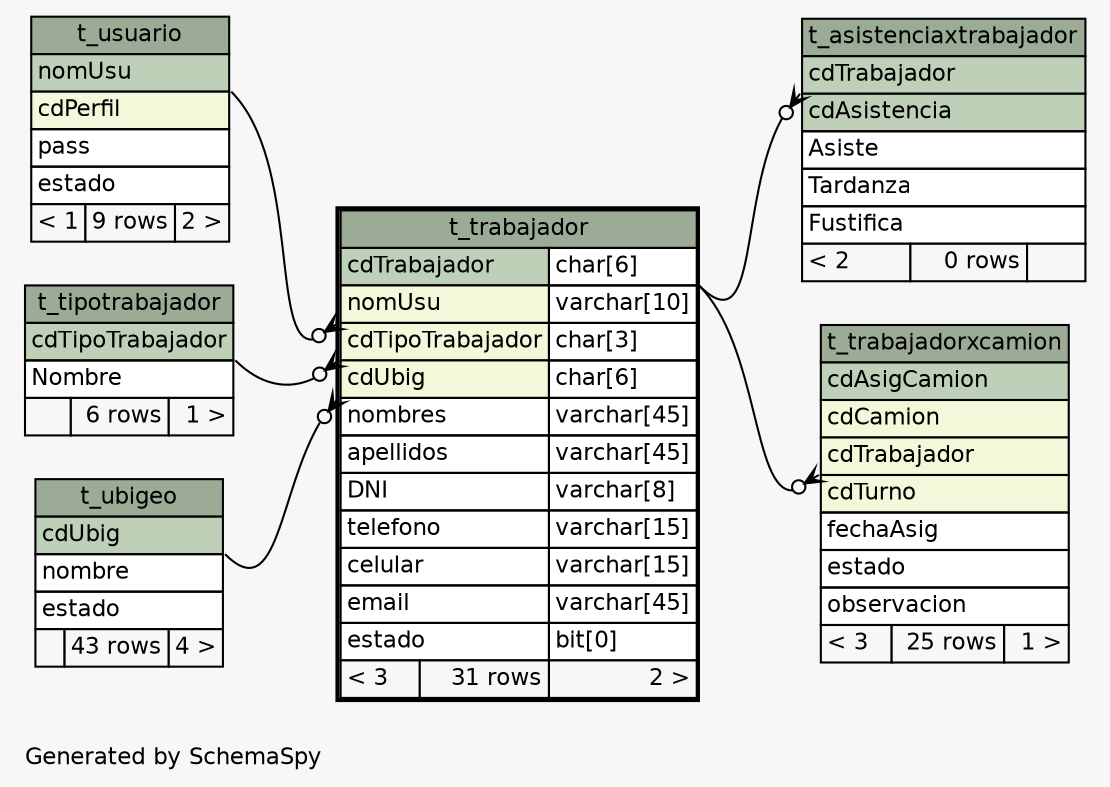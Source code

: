 // dot null on Windows 7 6.1
// SchemaSpy rev 590
digraph "oneDegreeRelationshipsDiagram" {
  graph [
    rankdir="RL"
    bgcolor="#f7f7f7"
    label="\nGenerated by SchemaSpy"
    labeljust="l"
    nodesep="0.18"
    ranksep="0.46"
    fontname="Helvetica"
    fontsize="11"
  ];
  node [
    fontname="Helvetica"
    fontsize="11"
    shape="plaintext"
  ];
  edge [
    arrowsize="0.8"
  ];
  "t_asistenciaxtrabajador":"cdTrabajador":sw -> "t_trabajador":"cdTrabajador.type":se [arrowhead=none dir=back arrowtail=crowodot];
  "t_trabajador":"cdTipoTrabajador":sw -> "t_tipotrabajador":"cdTipoTrabajador":se [arrowhead=none dir=back arrowtail=crowodot];
  "t_trabajador":"cdUbig":sw -> "t_ubigeo":"cdUbig":se [arrowhead=none dir=back arrowtail=crowodot];
  "t_trabajador":"nomUsu":sw -> "t_usuario":"nomUsu":se [arrowhead=none dir=back arrowtail=crowodot];
  "t_trabajadorxcamion":"cdTrabajador":sw -> "t_trabajador":"cdTrabajador.type":se [arrowhead=none dir=back arrowtail=crowodot];
  "t_asistenciaxtrabajador" [
    label=<
    <TABLE BORDER="0" CELLBORDER="1" CELLSPACING="0" BGCOLOR="#ffffff">
      <TR><TD COLSPAN="3" BGCOLOR="#9bab96" ALIGN="CENTER">t_asistenciaxtrabajador</TD></TR>
      <TR><TD PORT="cdTrabajador" COLSPAN="3" BGCOLOR="#bed1b8" ALIGN="LEFT">cdTrabajador</TD></TR>
      <TR><TD PORT="cdAsistencia" COLSPAN="3" BGCOLOR="#bed1b8" ALIGN="LEFT">cdAsistencia</TD></TR>
      <TR><TD PORT="Asiste" COLSPAN="3" ALIGN="LEFT">Asiste</TD></TR>
      <TR><TD PORT="Tardanza" COLSPAN="3" ALIGN="LEFT">Tardanza</TD></TR>
      <TR><TD PORT="Fustifica" COLSPAN="3" ALIGN="LEFT">Fustifica</TD></TR>
      <TR><TD ALIGN="LEFT" BGCOLOR="#f7f7f7">&lt; 2</TD><TD ALIGN="RIGHT" BGCOLOR="#f7f7f7">0 rows</TD><TD ALIGN="RIGHT" BGCOLOR="#f7f7f7">  </TD></TR>
    </TABLE>>
    URL="t_asistenciaxtrabajador.html"
    tooltip="t_asistenciaxtrabajador"
  ];
  "t_tipotrabajador" [
    label=<
    <TABLE BORDER="0" CELLBORDER="1" CELLSPACING="0" BGCOLOR="#ffffff">
      <TR><TD COLSPAN="3" BGCOLOR="#9bab96" ALIGN="CENTER">t_tipotrabajador</TD></TR>
      <TR><TD PORT="cdTipoTrabajador" COLSPAN="3" BGCOLOR="#bed1b8" ALIGN="LEFT">cdTipoTrabajador</TD></TR>
      <TR><TD PORT="Nombre" COLSPAN="3" ALIGN="LEFT">Nombre</TD></TR>
      <TR><TD ALIGN="LEFT" BGCOLOR="#f7f7f7">  </TD><TD ALIGN="RIGHT" BGCOLOR="#f7f7f7">6 rows</TD><TD ALIGN="RIGHT" BGCOLOR="#f7f7f7">1 &gt;</TD></TR>
    </TABLE>>
    URL="t_tipotrabajador.html"
    tooltip="t_tipotrabajador"
  ];
  "t_trabajador" [
    label=<
    <TABLE BORDER="2" CELLBORDER="1" CELLSPACING="0" BGCOLOR="#ffffff">
      <TR><TD COLSPAN="3" BGCOLOR="#9bab96" ALIGN="CENTER">t_trabajador</TD></TR>
      <TR><TD PORT="cdTrabajador" COLSPAN="2" BGCOLOR="#bed1b8" ALIGN="LEFT">cdTrabajador</TD><TD PORT="cdTrabajador.type" ALIGN="LEFT">char[6]</TD></TR>
      <TR><TD PORT="nomUsu" COLSPAN="2" BGCOLOR="#f4f7da" ALIGN="LEFT">nomUsu</TD><TD PORT="nomUsu.type" ALIGN="LEFT">varchar[10]</TD></TR>
      <TR><TD PORT="cdTipoTrabajador" COLSPAN="2" BGCOLOR="#f4f7da" ALIGN="LEFT">cdTipoTrabajador</TD><TD PORT="cdTipoTrabajador.type" ALIGN="LEFT">char[3]</TD></TR>
      <TR><TD PORT="cdUbig" COLSPAN="2" BGCOLOR="#f4f7da" ALIGN="LEFT">cdUbig</TD><TD PORT="cdUbig.type" ALIGN="LEFT">char[6]</TD></TR>
      <TR><TD PORT="nombres" COLSPAN="2" ALIGN="LEFT">nombres</TD><TD PORT="nombres.type" ALIGN="LEFT">varchar[45]</TD></TR>
      <TR><TD PORT="apellidos" COLSPAN="2" ALIGN="LEFT">apellidos</TD><TD PORT="apellidos.type" ALIGN="LEFT">varchar[45]</TD></TR>
      <TR><TD PORT="DNI" COLSPAN="2" ALIGN="LEFT">DNI</TD><TD PORT="DNI.type" ALIGN="LEFT">varchar[8]</TD></TR>
      <TR><TD PORT="telefono" COLSPAN="2" ALIGN="LEFT">telefono</TD><TD PORT="telefono.type" ALIGN="LEFT">varchar[15]</TD></TR>
      <TR><TD PORT="celular" COLSPAN="2" ALIGN="LEFT">celular</TD><TD PORT="celular.type" ALIGN="LEFT">varchar[15]</TD></TR>
      <TR><TD PORT="email" COLSPAN="2" ALIGN="LEFT">email</TD><TD PORT="email.type" ALIGN="LEFT">varchar[45]</TD></TR>
      <TR><TD PORT="estado" COLSPAN="2" ALIGN="LEFT">estado</TD><TD PORT="estado.type" ALIGN="LEFT">bit[0]</TD></TR>
      <TR><TD ALIGN="LEFT" BGCOLOR="#f7f7f7">&lt; 3</TD><TD ALIGN="RIGHT" BGCOLOR="#f7f7f7">31 rows</TD><TD ALIGN="RIGHT" BGCOLOR="#f7f7f7">2 &gt;</TD></TR>
    </TABLE>>
    URL="t_trabajador.html"
    tooltip="t_trabajador"
  ];
  "t_trabajadorxcamion" [
    label=<
    <TABLE BORDER="0" CELLBORDER="1" CELLSPACING="0" BGCOLOR="#ffffff">
      <TR><TD COLSPAN="3" BGCOLOR="#9bab96" ALIGN="CENTER">t_trabajadorxcamion</TD></TR>
      <TR><TD PORT="cdAsigCamion" COLSPAN="3" BGCOLOR="#bed1b8" ALIGN="LEFT">cdAsigCamion</TD></TR>
      <TR><TD PORT="cdCamion" COLSPAN="3" BGCOLOR="#f4f7da" ALIGN="LEFT">cdCamion</TD></TR>
      <TR><TD PORT="cdTrabajador" COLSPAN="3" BGCOLOR="#f4f7da" ALIGN="LEFT">cdTrabajador</TD></TR>
      <TR><TD PORT="cdTurno" COLSPAN="3" BGCOLOR="#f4f7da" ALIGN="LEFT">cdTurno</TD></TR>
      <TR><TD PORT="fechaAsig" COLSPAN="3" ALIGN="LEFT">fechaAsig</TD></TR>
      <TR><TD PORT="estado" COLSPAN="3" ALIGN="LEFT">estado</TD></TR>
      <TR><TD PORT="observacion" COLSPAN="3" ALIGN="LEFT">observacion</TD></TR>
      <TR><TD ALIGN="LEFT" BGCOLOR="#f7f7f7">&lt; 3</TD><TD ALIGN="RIGHT" BGCOLOR="#f7f7f7">25 rows</TD><TD ALIGN="RIGHT" BGCOLOR="#f7f7f7">1 &gt;</TD></TR>
    </TABLE>>
    URL="t_trabajadorxcamion.html"
    tooltip="t_trabajadorxcamion"
  ];
  "t_ubigeo" [
    label=<
    <TABLE BORDER="0" CELLBORDER="1" CELLSPACING="0" BGCOLOR="#ffffff">
      <TR><TD COLSPAN="3" BGCOLOR="#9bab96" ALIGN="CENTER">t_ubigeo</TD></TR>
      <TR><TD PORT="cdUbig" COLSPAN="3" BGCOLOR="#bed1b8" ALIGN="LEFT">cdUbig</TD></TR>
      <TR><TD PORT="nombre" COLSPAN="3" ALIGN="LEFT">nombre</TD></TR>
      <TR><TD PORT="estado" COLSPAN="3" ALIGN="LEFT">estado</TD></TR>
      <TR><TD ALIGN="LEFT" BGCOLOR="#f7f7f7">  </TD><TD ALIGN="RIGHT" BGCOLOR="#f7f7f7">43 rows</TD><TD ALIGN="RIGHT" BGCOLOR="#f7f7f7">4 &gt;</TD></TR>
    </TABLE>>
    URL="t_ubigeo.html"
    tooltip="t_ubigeo"
  ];
  "t_usuario" [
    label=<
    <TABLE BORDER="0" CELLBORDER="1" CELLSPACING="0" BGCOLOR="#ffffff">
      <TR><TD COLSPAN="3" BGCOLOR="#9bab96" ALIGN="CENTER">t_usuario</TD></TR>
      <TR><TD PORT="nomUsu" COLSPAN="3" BGCOLOR="#bed1b8" ALIGN="LEFT">nomUsu</TD></TR>
      <TR><TD PORT="cdPerfil" COLSPAN="3" BGCOLOR="#f4f7da" ALIGN="LEFT">cdPerfil</TD></TR>
      <TR><TD PORT="pass" COLSPAN="3" ALIGN="LEFT">pass</TD></TR>
      <TR><TD PORT="estado" COLSPAN="3" ALIGN="LEFT">estado</TD></TR>
      <TR><TD ALIGN="LEFT" BGCOLOR="#f7f7f7">&lt; 1</TD><TD ALIGN="RIGHT" BGCOLOR="#f7f7f7">9 rows</TD><TD ALIGN="RIGHT" BGCOLOR="#f7f7f7">2 &gt;</TD></TR>
    </TABLE>>
    URL="t_usuario.html"
    tooltip="t_usuario"
  ];
}
